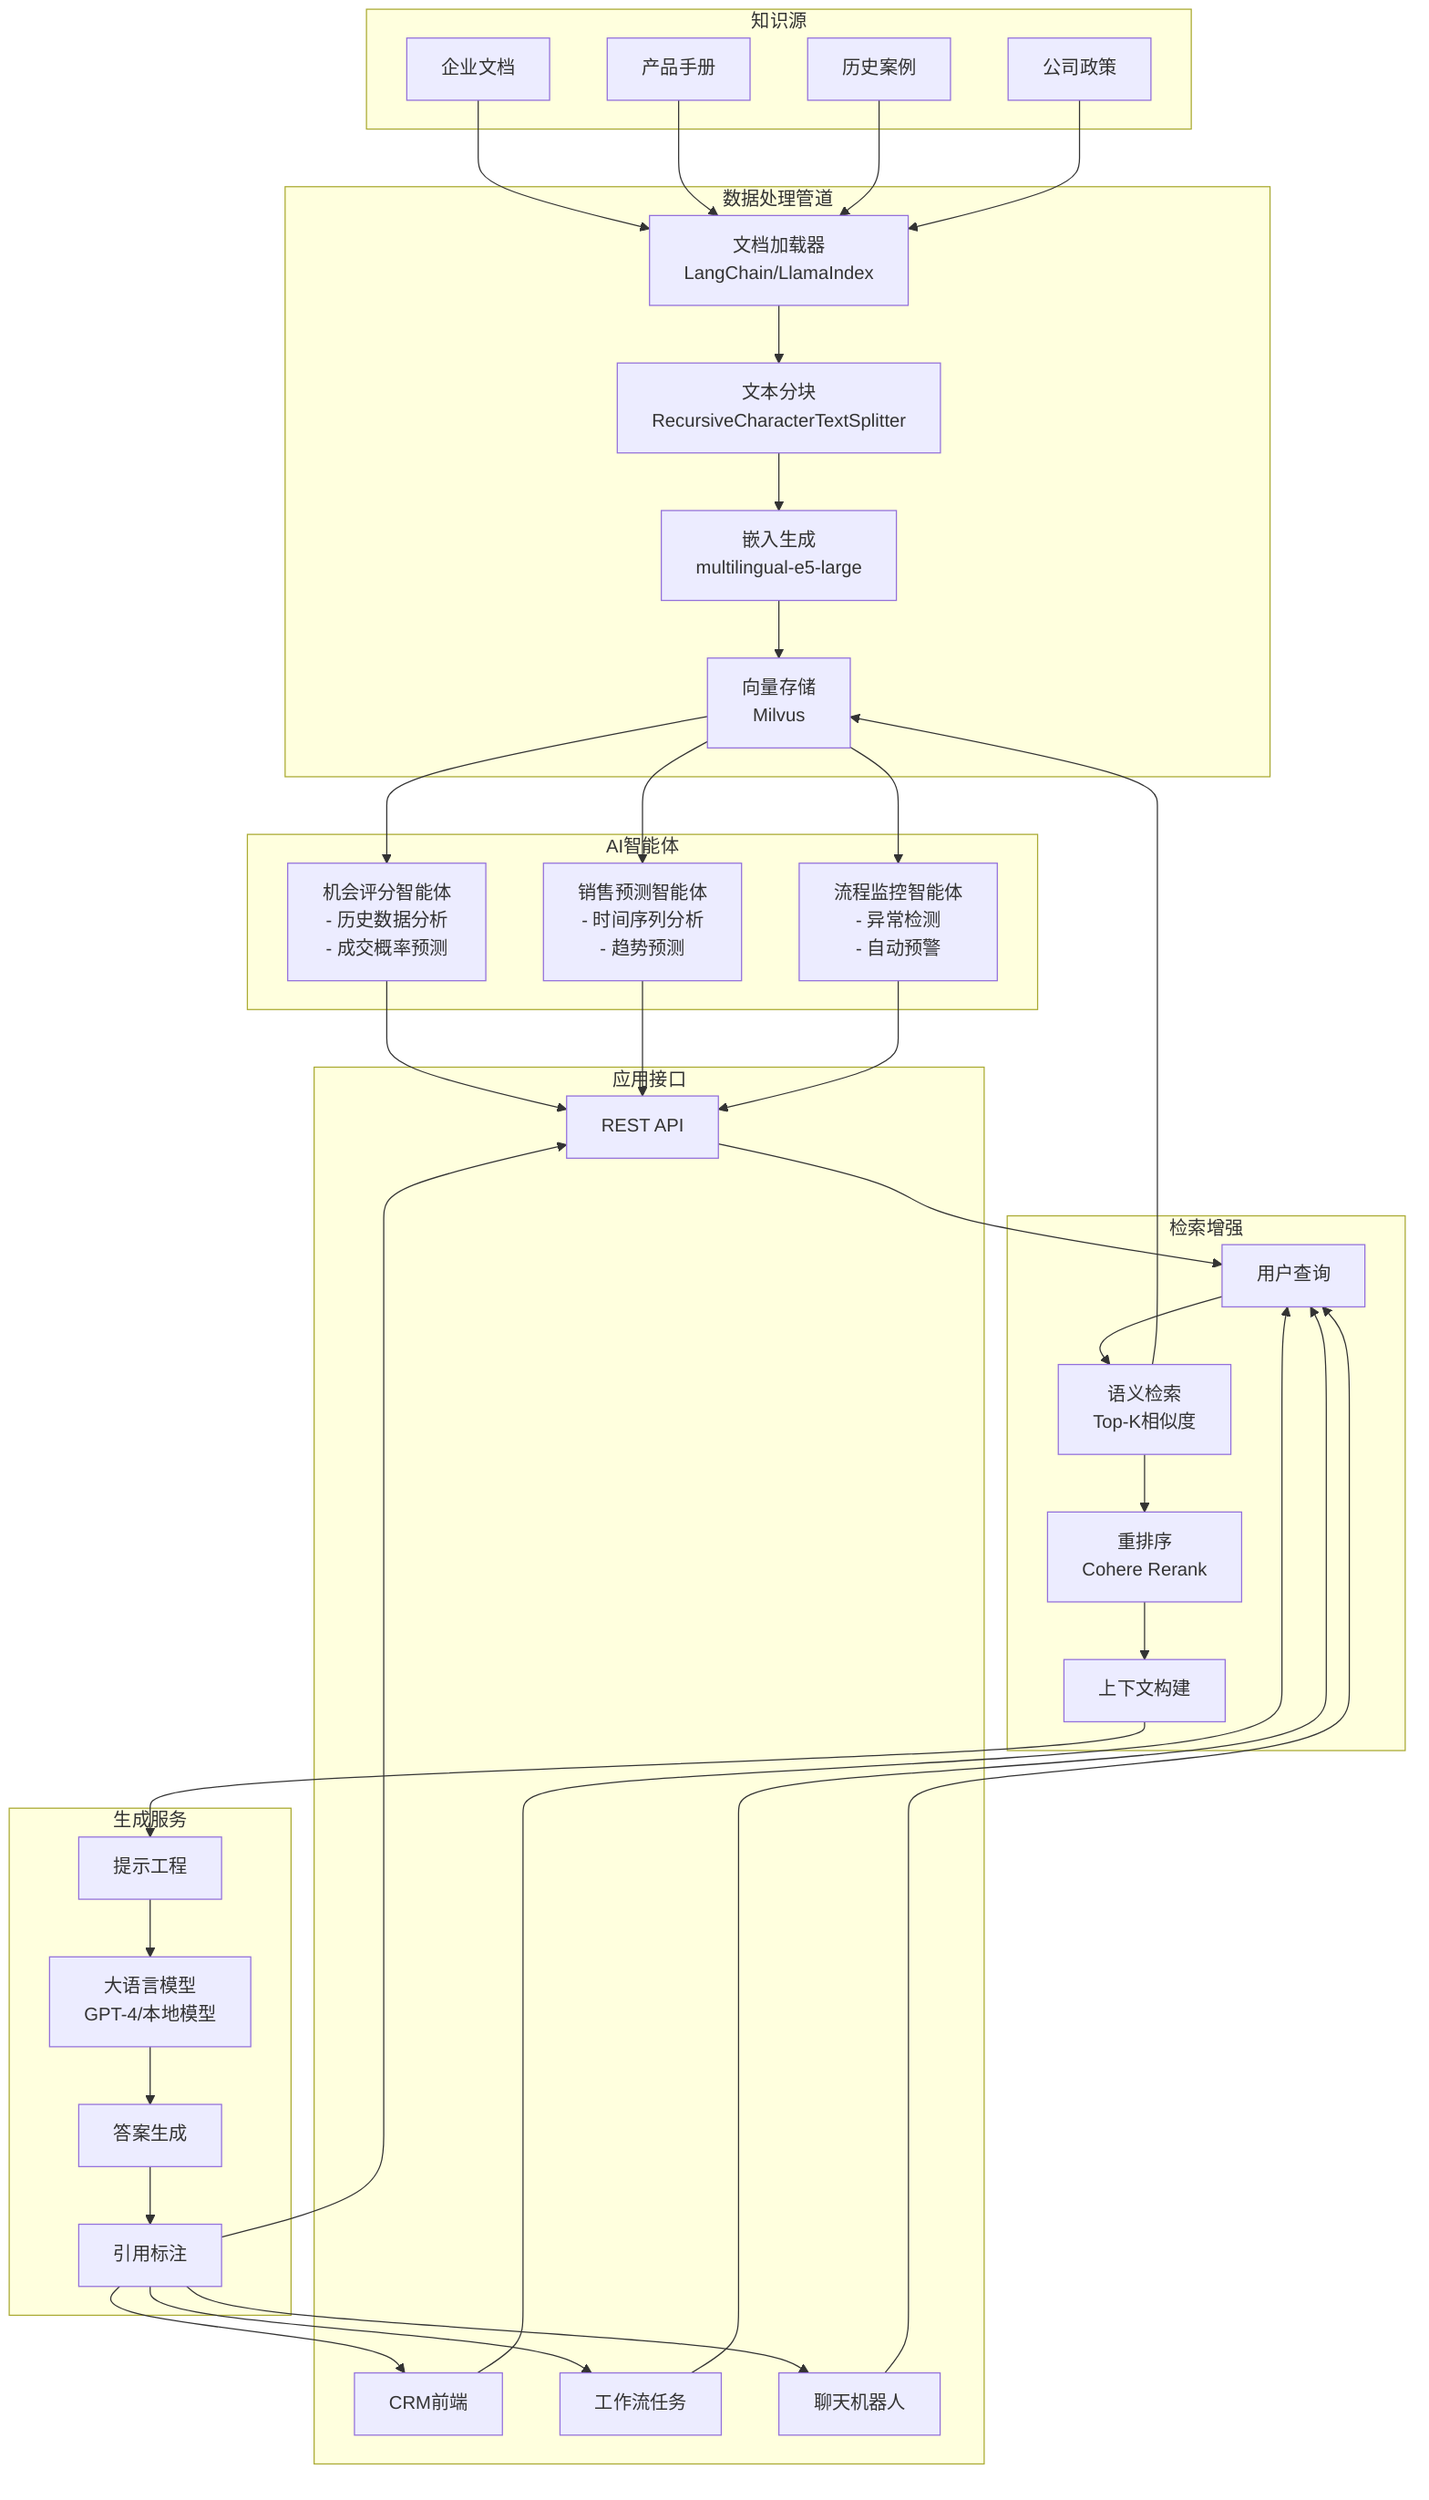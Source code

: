 graph TB
    subgraph "知识源"
        DOC[企业文档]
        MANUAL[产品手册]
        CASE[历史案例]
        POLICY[公司政策]
    end
    
    subgraph "数据处理管道"
        LOAD[文档加载器<br/>LangChain/LlamaIndex]
        SPLIT[文本分块<br/>RecursiveCharacterTextSplitter]
        EMBED[嵌入生成<br/>multilingual-e5-large]
        STORE[向量存储<br/>Milvus]
    end
    
    subgraph "检索增强"
        QUERY[用户查询]
        RETRIEVE[语义检索<br/>Top-K相似度]
        RERANK[重排序<br/>Cohere Rerank]
        CONTEXT[上下文构建]
    end
    
    subgraph "生成服务"
        LLM[大语言模型<br/>GPT-4/本地模型]
        PROMPT[提示工程]
        ANSWER[答案生成]
        CITE[引用标注]
    end
    
    subgraph "AI智能体"
        SCORE_AGENT[机会评分智能体<br/>- 历史数据分析<br/>- 成交概率预测]
        FORECAST_AGENT[销售预测智能体<br/>- 时间序列分析<br/>- 趋势预测]
        MONITOR_AGENT[流程监控智能体<br/>- 异常检测<br/>- 自动预警]
    end
    
    subgraph "应用接口"
        CRM_UI[CRM前端]
        WORKFLOW_TASK[工作流任务]
        CHAT_BOT[聊天机器人]
        API[REST API]
    end
    
    %% 数据流
    DOC --> LOAD
    MANUAL --> LOAD
    CASE --> LOAD
    POLICY --> LOAD
    
    LOAD --> SPLIT
    SPLIT --> EMBED
    EMBED --> STORE
    
    QUERY --> RETRIEVE
    RETRIEVE --> STORE
    RETRIEVE --> RERANK
    RERANK --> CONTEXT
    
    CONTEXT --> PROMPT
    PROMPT --> LLM
    LLM --> ANSWER
    ANSWER --> CITE
    
    %% 智能体连接
    STORE --> SCORE_AGENT
    STORE --> FORECAST_AGENT
    STORE --> MONITOR_AGENT
    
    %% 应用接口
    CRM_UI --> QUERY
    WORKFLOW_TASK --> QUERY
    CHAT_BOT --> QUERY
    API --> QUERY
    
    CITE --> CRM_UI
    CITE --> WORKFLOW_TASK
    CITE --> CHAT_BOT
    CITE --> API
    
    SCORE_AGENT --> API
    FORECAST_AGENT --> API
    MONITOR_AGENT --> API